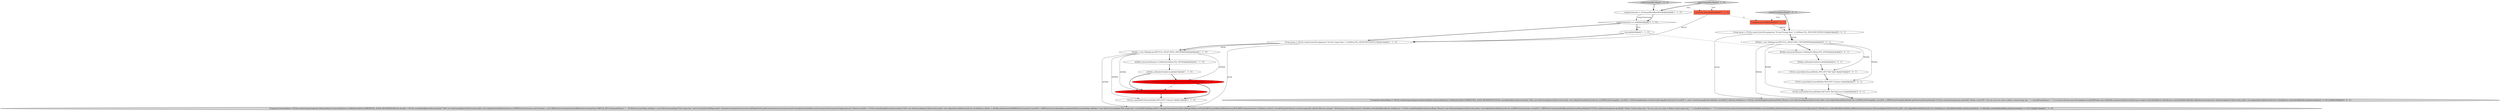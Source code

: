 digraph {
13 [style = filled, label = "UIUtils.createTableColumn(ukTable,SWT.LEFT,\"Key name\")@@@11@@@['0', '1', '0']", fillcolor = red, shape = ellipse image = "AAA1AAABBB2BBB"];
2 [style = filled, label = "Composite parent@@@2@@@['1', '1', '0']", fillcolor = tomato, shape = box image = "AAA0AAABBB1BBB"];
18 [style = filled, label = "Group group = UIUtils.createControlGroup(parent,\"Virtual Foreign Keys\",1,GridData.FILL_BOTH,SWT.DEFAULT)@@@3@@@['0', '0', '1']", fillcolor = white, shape = ellipse image = "AAA0AAABBB3BBB"];
8 [style = filled, label = "UIUtils.createTableColumn(ukTable,SWT.LEFT,\"Ref Table\")@@@11@@@['1', '0', '0']", fillcolor = red, shape = ellipse image = "AAA1AAABBB1BBB"];
4 [style = filled, label = "return@@@5@@@['1', '1', '0']", fillcolor = white, shape = ellipse image = "AAA0AAABBB1BBB"];
20 [style = filled, label = "{Composite buttonsPanel = UIUtils.createComposite(group,2)buttonsPanel.setLayoutData(new GridData(GridData.HORIZONTAL_ALIGN_BEGINNING))UIUtils.createDialogButton(buttonsPanel,\"Add\",new SelectionAdapter(){@Override public void widgetSelected(SelectionEvent e){DBVEntityForeignKey virtualFK = EditForeignKeyPage.createVirtualForeignKey(vEntity)if (virtualFK != null) {createForeignKeyItem(fkTable,virtualFK)}}})Button btnRemove = UIUtils.createDialogButton(buttonsPanel,\"Remove\",new SelectionAdapter(){@Override public void widgetSelected(SelectionEvent e){DBVEntityForeignKey virtualFK = (DBVEntityForeignKey)fkTable.getSelection()(0(.getData()if (!UIUtils.confirmAction(parent.getShell(),\"Delete virtual FK\",\"Are you sure you want to delete virtual foreign key '\" + virtualFK.getName() + \"'?\")) {return}vEntity.removeForeignKey(virtualFK)fkTable.remove(fkTable.getSelectionIndices())((Button)e.widget).setEnabled(false)}})btnRemove.setEnabled(false)fkTable.addSelectionListener(new SelectionAdapter(){@Override public void widgetSelected(SelectionEvent e){btnRemove.setEnabled(fkTable.getSelectionIndex() >= 0)}})}@@@10@@@['0', '0', '1']", fillcolor = lightgray, shape = ellipse image = "AAA0AAABBB3BBB"];
10 [style = filled, label = "Group group = UIUtils.createControlGroup(parent,\"Virtual Unique Keys\",1,GridData.FILL_BOTH,SWT.DEFAULT)@@@7@@@['1', '1', '0']", fillcolor = white, shape = ellipse image = "AAA0AAABBB1BBB"];
11 [style = filled, label = "UIUtils.createTableColumn(ukTable,SWT.LEFT,\"Columns\")@@@12@@@['1', '1', '0']", fillcolor = white, shape = ellipse image = "AAA0AAABBB1BBB"];
23 [style = filled, label = "UIUtils.createTableColumn(fkTable,SWT.LEFT,\"Ref Datasource\")@@@9@@@['0', '0', '1']", fillcolor = white, shape = ellipse image = "AAA0AAABBB3BBB"];
21 [style = filled, label = "fkTable.setLayoutData(new GridData(GridData.FILL_BOTH))@@@5@@@['0', '0', '1']", fillcolor = white, shape = ellipse image = "AAA0AAABBB3BBB"];
19 [style = filled, label = "fkTable = new Table(group,SWT.FULL_SELECTION | SWT.BORDER)@@@4@@@['0', '0', '1']", fillcolor = white, shape = ellipse image = "AAA0AAABBB3BBB"];
6 [style = filled, label = "ukTable = new Table(group,SWT.FULL_SELECTION | SWT.BORDER)@@@8@@@['1', '1', '0']", fillcolor = white, shape = ellipse image = "AAA0AAABBB1BBB"];
5 [style = filled, label = "ukTable.setHeaderVisible(true)@@@10@@@['1', '1', '0']", fillcolor = white, shape = ellipse image = "AAA0AAABBB1BBB"];
0 [style = filled, label = "uniqueConstraint == null@@@4@@@['1', '1', '0']", fillcolor = white, shape = diamond image = "AAA0AAABBB1BBB"];
15 [style = filled, label = "createForeignKeysPage['0', '0', '1']", fillcolor = lightgray, shape = diamond image = "AAA0AAABBB3BBB"];
17 [style = filled, label = "Composite parent@@@2@@@['0', '0', '1']", fillcolor = tomato, shape = box image = "AAA0AAABBB3BBB"];
22 [style = filled, label = "UIUtils.createTableColumn(fkTable,SWT.LEFT,\"Columns\")@@@8@@@['0', '0', '1']", fillcolor = white, shape = ellipse image = "AAA0AAABBB3BBB"];
14 [style = filled, label = "fkTable.setHeaderVisible(true)@@@6@@@['0', '0', '1']", fillcolor = white, shape = ellipse image = "AAA0AAABBB3BBB"];
1 [style = filled, label = "createUniqueKeysPage['1', '0', '0']", fillcolor = lightgray, shape = diamond image = "AAA0AAABBB1BBB"];
12 [style = filled, label = "createUniqueKeysPage['0', '1', '0']", fillcolor = lightgray, shape = diamond image = "AAA0AAABBB2BBB"];
9 [style = filled, label = "ukTable.setLayoutData(new GridData(GridData.FILL_BOTH))@@@9@@@['1', '1', '0']", fillcolor = white, shape = ellipse image = "AAA0AAABBB1BBB"];
7 [style = filled, label = "{Composite buttonsPanel = UIUtils.createComposite(group,3)buttonsPanel.setLayoutData(new GridData(GridData.HORIZONTAL_ALIGN_BEGINNING))Button btnAdd = UIUtils.createDialogButton(buttonsPanel,\"Add\",new SelectionAdapter(){@Override public void widgetSelected(SelectionEvent e){DBVEntityConstraint newConstraint = new DBVEntityConstraint(vEntity,DBSEntityConstraintType.VIRTUAL_KEY,vEntity.getName() + \"_uk\")EditConstraintPage editPage = new EditConstraintPage(\"Edit unique key\",newConstraint)if (editPage.edit()) {changeConstraint(newConstraint,editPage)vEntity.addConstraint(newConstraint)createUniqueKeyItem(ukTable,newConstraint)vEntity.persistConfiguration()}}})Button btnEdit = UIUtils.createDialogButton(buttonsPanel,\"Edit\",new SelectionAdapter(){@Override public void widgetSelected(SelectionEvent e){TableItem ukItem = ukTable.getSelection()(0(DBVEntityConstraint virtualUK = (DBVEntityConstraint)ukItem.getData()EditConstraintPage editPage = new EditConstraintPage(\"Edit unique key\",virtualUK)if (editPage.edit()) {changeConstraint(virtualUK,editPage)ukItem.setText(0,DBUtils.getObjectFullName(virtualUK,DBPEvaluationContext.UI))ukItem.setText(1,virtualUK.getAttributes().stream().map(null).collect(Collectors.joining(\",\")))vEntity.persistConfiguration()}}})btnEdit.setEnabled(false)Button btnRemove = UIUtils.createDialogButton(buttonsPanel,\"Remove\",new SelectionAdapter(){@Override public void widgetSelected(SelectionEvent e){DBVEntityConstraint virtualUK = (DBVEntityConstraint)ukTable.getSelection()(0(.getData()if (!UIUtils.confirmAction(parent.getShell(),\"Delete virtual unique key\",\"Are you sure you want to delete virtual unique key '\" + virtualUK.getName() + \"'?\")) {return}vEntity.removeConstraint(virtualUK)ukTable.remove(ukTable.getSelectionIndices())vEntity.persistConfiguration()}})btnRemove.setEnabled(false)ukTable.addSelectionListener(new SelectionAdapter(){@Override public void widgetSelected(SelectionEvent e){btnRemove.setEnabled(ukTable.getSelectionIndex() >= 0)btnEdit.setEnabled(ukTable.getSelectionIndex() >= 0)}})}@@@13@@@['1', '1', '0']", fillcolor = lightgray, shape = ellipse image = "AAA0AAABBB1BBB"];
3 [style = filled, label = "uniqueConstraint = vEntity.getBestIdentifier()@@@3@@@['1', '1', '0']", fillcolor = white, shape = ellipse image = "AAA0AAABBB1BBB"];
16 [style = filled, label = "UIUtils.createTableColumn(fkTable,SWT.LEFT,\"Ref Table\")@@@7@@@['0', '0', '1']", fillcolor = white, shape = ellipse image = "AAA0AAABBB3BBB"];
6->8 [style = solid, label="ukTable"];
14->16 [style = bold, label=""];
4->10 [style = bold, label=""];
5->8 [style = bold, label=""];
23->20 [style = bold, label=""];
2->10 [style = solid, label="parent"];
6->13 [style = solid, label="ukTable"];
3->0 [style = solid, label="uniqueConstraint"];
0->4 [style = dotted, label="true"];
19->20 [style = solid, label="fkTable"];
12->2 [style = dotted, label="true"];
18->20 [style = solid, label="group"];
1->3 [style = bold, label=""];
18->19 [style = bold, label=""];
6->7 [style = solid, label="ukTable"];
18->19 [style = solid, label="group"];
16->22 [style = bold, label=""];
2->17 [style = dashed, label="0"];
4->21 [style = dashed, label="0"];
13->11 [style = bold, label=""];
10->6 [style = bold, label=""];
17->18 [style = solid, label="parent"];
22->23 [style = bold, label=""];
15->18 [style = bold, label=""];
3->0 [style = bold, label=""];
19->22 [style = solid, label="fkTable"];
8->13 [style = dashed, label="0"];
15->17 [style = dotted, label="true"];
0->10 [style = bold, label=""];
0->4 [style = bold, label=""];
10->7 [style = solid, label="group"];
5->13 [style = bold, label=""];
9->5 [style = bold, label=""];
19->16 [style = solid, label="fkTable"];
12->3 [style = bold, label=""];
6->9 [style = bold, label=""];
1->2 [style = dotted, label="true"];
6->11 [style = solid, label="ukTable"];
8->11 [style = bold, label=""];
10->6 [style = solid, label="group"];
19->23 [style = solid, label="fkTable"];
11->7 [style = bold, label=""];
21->14 [style = bold, label=""];
19->21 [style = bold, label=""];
}
